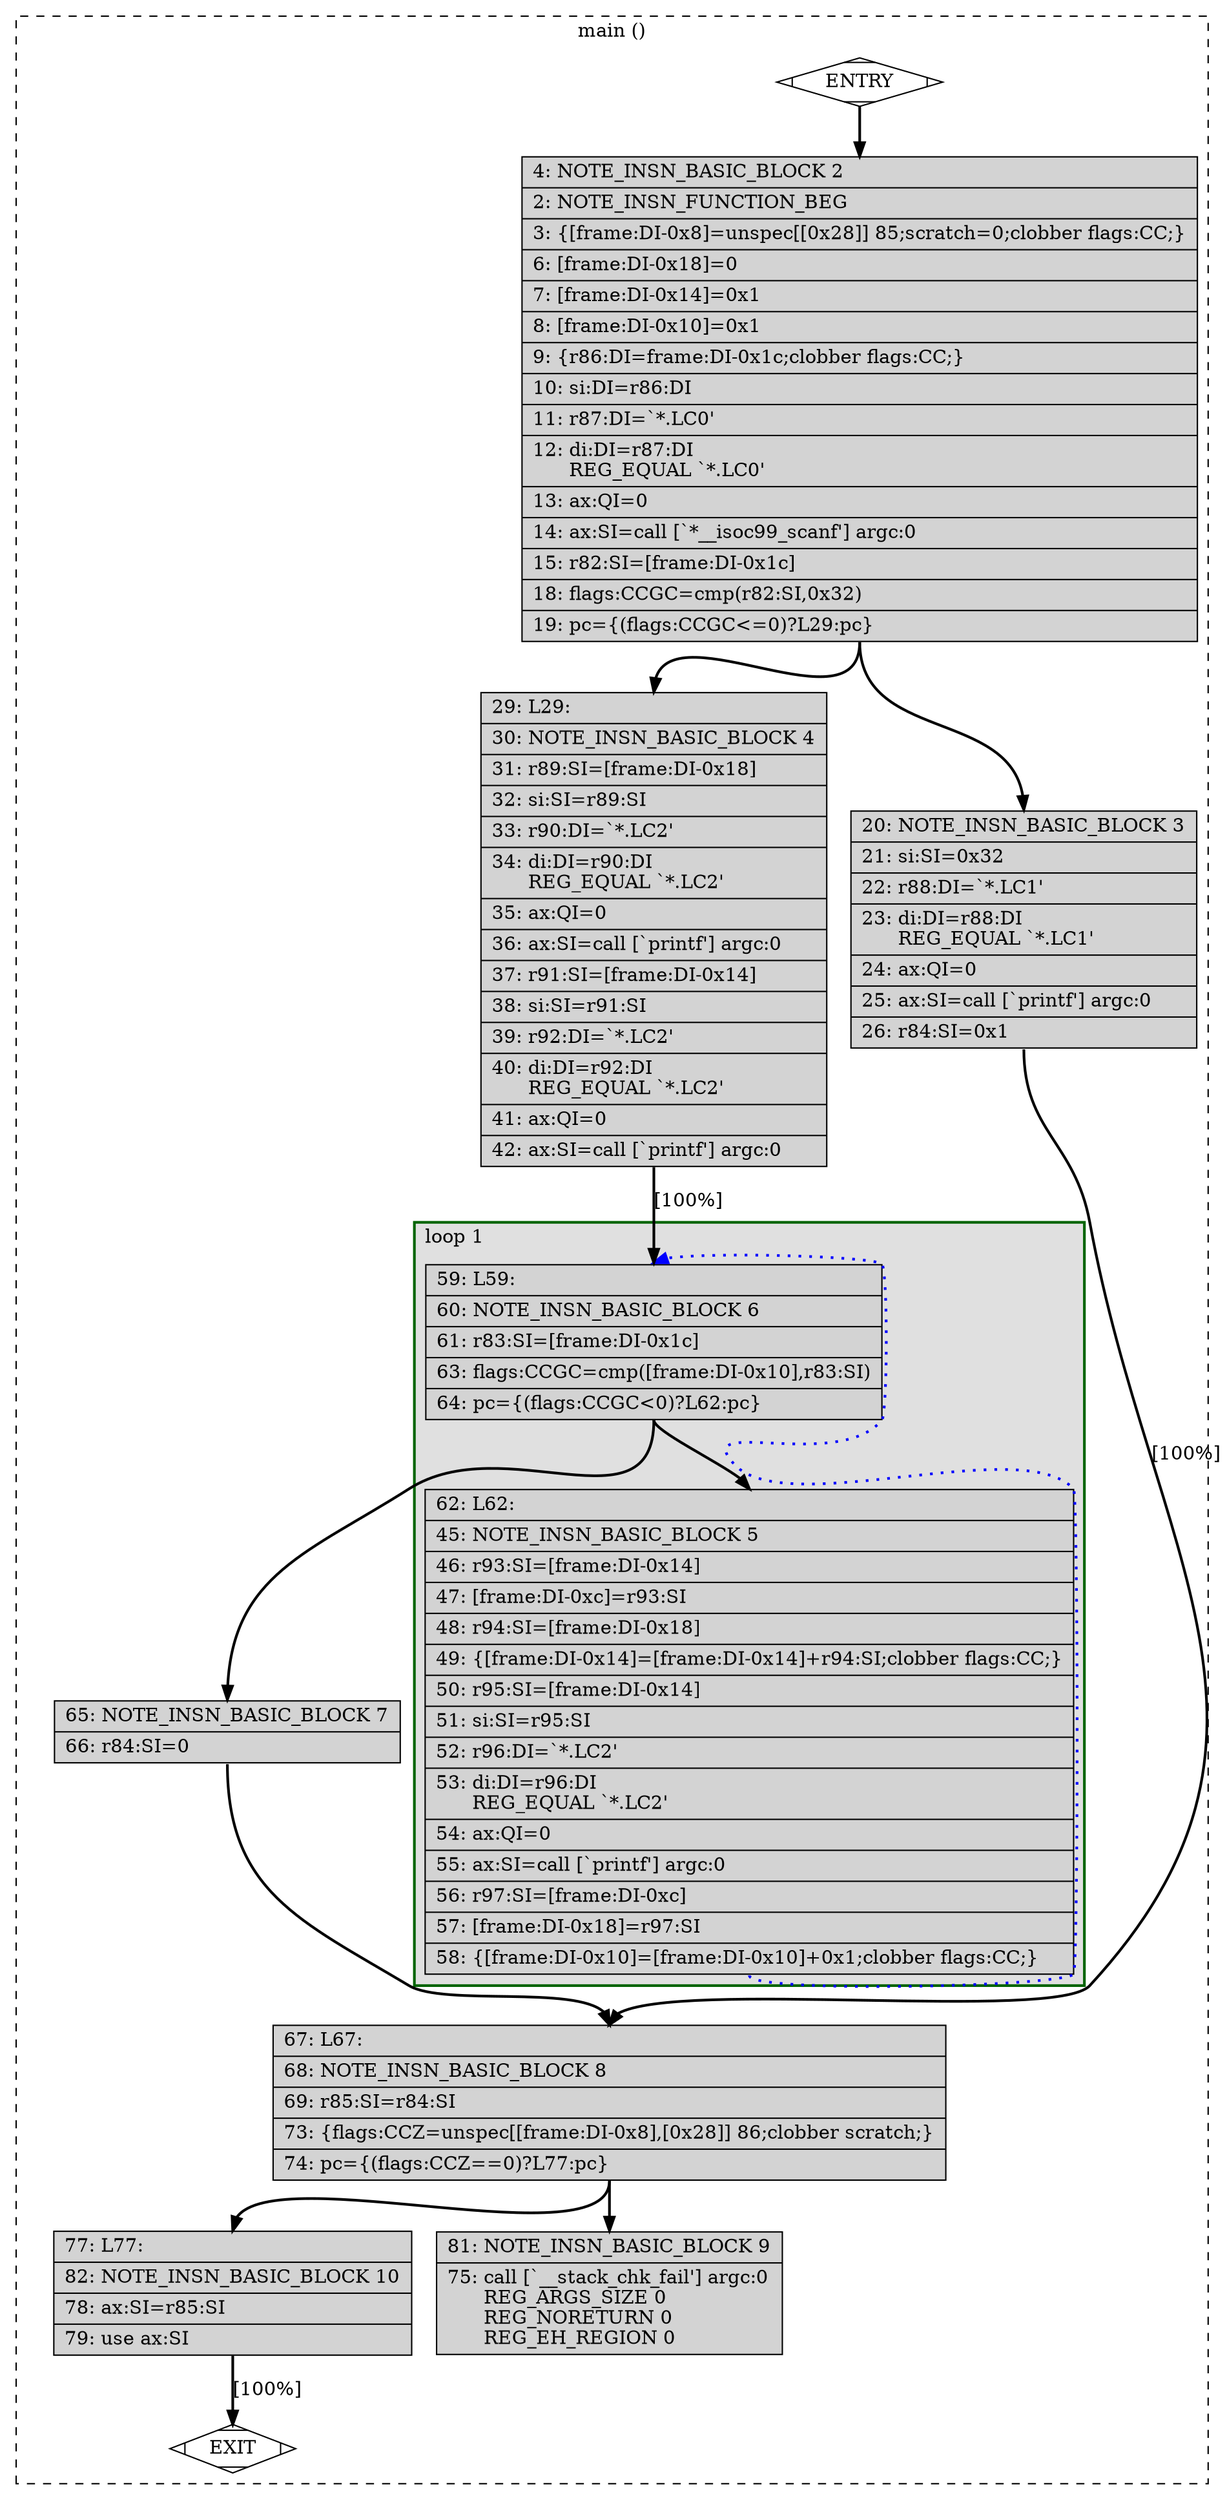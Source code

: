 digraph "main.c.258r.jump" {
overlap=false;
subgraph "cluster_main" {
	style="dashed";
	color="black";
	label="main ()";
	subgraph cluster_0_1 {
	style="filled";
	color="darkgreen";
	fillcolor="grey88";
	label="loop 1";
	labeljust=l;
	penwidth=2;
	fn_0_basic_block_6 [shape=record,style=filled,fillcolor=lightgrey,label="{\ \ \ 59:\ L59:\l\
|\ \ \ 60:\ NOTE_INSN_BASIC_BLOCK\ 6\l\
|\ \ \ 61:\ r83:SI=[frame:DI-0x1c]\l\
|\ \ \ 63:\ flags:CCGC=cmp([frame:DI-0x10],r83:SI)\l\
|\ \ \ 64:\ pc=\{(flags:CCGC\<0)?L62:pc\}\l\
}"];

	fn_0_basic_block_5 [shape=record,style=filled,fillcolor=lightgrey,label="{\ \ \ 62:\ L62:\l\
|\ \ \ 45:\ NOTE_INSN_BASIC_BLOCK\ 5\l\
|\ \ \ 46:\ r93:SI=[frame:DI-0x14]\l\
|\ \ \ 47:\ [frame:DI-0xc]=r93:SI\l\
|\ \ \ 48:\ r94:SI=[frame:DI-0x18]\l\
|\ \ \ 49:\ \{[frame:DI-0x14]=[frame:DI-0x14]+r94:SI;clobber\ flags:CC;\}\l\
|\ \ \ 50:\ r95:SI=[frame:DI-0x14]\l\
|\ \ \ 51:\ si:SI=r95:SI\l\
|\ \ \ 52:\ r96:DI=`*.LC2'\l\
|\ \ \ 53:\ di:DI=r96:DI\l\
\ \ \ \ \ \ REG_EQUAL\ `*.LC2'\l\
|\ \ \ 54:\ ax:QI=0\l\
|\ \ \ 55:\ ax:SI=call\ [`printf']\ argc:0\l\
|\ \ \ 56:\ r97:SI=[frame:DI-0xc]\l\
|\ \ \ 57:\ [frame:DI-0x18]=r97:SI\l\
|\ \ \ 58:\ \{[frame:DI-0x10]=[frame:DI-0x10]+0x1;clobber\ flags:CC;\}\l\
}"];

	}
	fn_0_basic_block_0 [shape=Mdiamond,style=filled,fillcolor=white,label="ENTRY"];

	fn_0_basic_block_1 [shape=Mdiamond,style=filled,fillcolor=white,label="EXIT"];

	fn_0_basic_block_2 [shape=record,style=filled,fillcolor=lightgrey,label="{\ \ \ \ 4:\ NOTE_INSN_BASIC_BLOCK\ 2\l\
|\ \ \ \ 2:\ NOTE_INSN_FUNCTION_BEG\l\
|\ \ \ \ 3:\ \{[frame:DI-0x8]=unspec[[0x28]]\ 85;scratch=0;clobber\ flags:CC;\}\l\
|\ \ \ \ 6:\ [frame:DI-0x18]=0\l\
|\ \ \ \ 7:\ [frame:DI-0x14]=0x1\l\
|\ \ \ \ 8:\ [frame:DI-0x10]=0x1\l\
|\ \ \ \ 9:\ \{r86:DI=frame:DI-0x1c;clobber\ flags:CC;\}\l\
|\ \ \ 10:\ si:DI=r86:DI\l\
|\ \ \ 11:\ r87:DI=`*.LC0'\l\
|\ \ \ 12:\ di:DI=r87:DI\l\
\ \ \ \ \ \ REG_EQUAL\ `*.LC0'\l\
|\ \ \ 13:\ ax:QI=0\l\
|\ \ \ 14:\ ax:SI=call\ [`*__isoc99_scanf']\ argc:0\l\
|\ \ \ 15:\ r82:SI=[frame:DI-0x1c]\l\
|\ \ \ 18:\ flags:CCGC=cmp(r82:SI,0x32)\l\
|\ \ \ 19:\ pc=\{(flags:CCGC\<=0)?L29:pc\}\l\
}"];

	fn_0_basic_block_3 [shape=record,style=filled,fillcolor=lightgrey,label="{\ \ \ 20:\ NOTE_INSN_BASIC_BLOCK\ 3\l\
|\ \ \ 21:\ si:SI=0x32\l\
|\ \ \ 22:\ r88:DI=`*.LC1'\l\
|\ \ \ 23:\ di:DI=r88:DI\l\
\ \ \ \ \ \ REG_EQUAL\ `*.LC1'\l\
|\ \ \ 24:\ ax:QI=0\l\
|\ \ \ 25:\ ax:SI=call\ [`printf']\ argc:0\l\
|\ \ \ 26:\ r84:SI=0x1\l\
}"];

	fn_0_basic_block_4 [shape=record,style=filled,fillcolor=lightgrey,label="{\ \ \ 29:\ L29:\l\
|\ \ \ 30:\ NOTE_INSN_BASIC_BLOCK\ 4\l\
|\ \ \ 31:\ r89:SI=[frame:DI-0x18]\l\
|\ \ \ 32:\ si:SI=r89:SI\l\
|\ \ \ 33:\ r90:DI=`*.LC2'\l\
|\ \ \ 34:\ di:DI=r90:DI\l\
\ \ \ \ \ \ REG_EQUAL\ `*.LC2'\l\
|\ \ \ 35:\ ax:QI=0\l\
|\ \ \ 36:\ ax:SI=call\ [`printf']\ argc:0\l\
|\ \ \ 37:\ r91:SI=[frame:DI-0x14]\l\
|\ \ \ 38:\ si:SI=r91:SI\l\
|\ \ \ 39:\ r92:DI=`*.LC2'\l\
|\ \ \ 40:\ di:DI=r92:DI\l\
\ \ \ \ \ \ REG_EQUAL\ `*.LC2'\l\
|\ \ \ 41:\ ax:QI=0\l\
|\ \ \ 42:\ ax:SI=call\ [`printf']\ argc:0\l\
}"];

	fn_0_basic_block_7 [shape=record,style=filled,fillcolor=lightgrey,label="{\ \ \ 65:\ NOTE_INSN_BASIC_BLOCK\ 7\l\
|\ \ \ 66:\ r84:SI=0\l\
}"];

	fn_0_basic_block_8 [shape=record,style=filled,fillcolor=lightgrey,label="{\ \ \ 67:\ L67:\l\
|\ \ \ 68:\ NOTE_INSN_BASIC_BLOCK\ 8\l\
|\ \ \ 69:\ r85:SI=r84:SI\l\
|\ \ \ 73:\ \{flags:CCZ=unspec[[frame:DI-0x8],[0x28]]\ 86;clobber\ scratch;\}\l\
|\ \ \ 74:\ pc=\{(flags:CCZ==0)?L77:pc\}\l\
}"];

	fn_0_basic_block_9 [shape=record,style=filled,fillcolor=lightgrey,label="{\ \ \ 81:\ NOTE_INSN_BASIC_BLOCK\ 9\l\
|\ \ \ 75:\ call\ [`__stack_chk_fail']\ argc:0\l\
\ \ \ \ \ \ REG_ARGS_SIZE\ 0\l\
\ \ \ \ \ \ REG_NORETURN\ 0\l\
\ \ \ \ \ \ REG_EH_REGION\ 0\l\
}"];

	fn_0_basic_block_10 [shape=record,style=filled,fillcolor=lightgrey,label="{\ \ \ 77:\ L77:\l\
|\ \ \ 82:\ NOTE_INSN_BASIC_BLOCK\ 10\l\
|\ \ \ 78:\ ax:SI=r85:SI\l\
|\ \ \ 79:\ use\ ax:SI\l\
}"];

	fn_0_basic_block_0:s -> fn_0_basic_block_2:n [style="solid,bold",color=black,weight=100,constraint=true];
	fn_0_basic_block_2:s -> fn_0_basic_block_3:n [style="solid,bold",color=black,weight=100,constraint=true];
	fn_0_basic_block_2:s -> fn_0_basic_block_4:n [style="solid,bold",color=black,weight=10,constraint=true];
	fn_0_basic_block_3:s -> fn_0_basic_block_8:n [style="solid,bold",color=black,weight=100,constraint=true,label="[100%]"];
	fn_0_basic_block_4:s -> fn_0_basic_block_6:n [style="solid,bold",color=black,weight=100,constraint=true,label="[100%]"];
	fn_0_basic_block_5:s -> fn_0_basic_block_6:n [style="dotted,bold",color=blue,weight=10,constraint=false];
	fn_0_basic_block_6:s -> fn_0_basic_block_5:n [style="solid,bold",color=black,weight=10,constraint=true];
	fn_0_basic_block_6:s -> fn_0_basic_block_7:n [style="solid,bold",color=black,weight=100,constraint=true];
	fn_0_basic_block_7:s -> fn_0_basic_block_8:n [style="solid,bold",color=black,weight=100,constraint=true];
	fn_0_basic_block_8:s -> fn_0_basic_block_10:n [style="solid,bold",color=black,weight=10,constraint=true];
	fn_0_basic_block_8:s -> fn_0_basic_block_9:n [style="solid,bold",color=black,weight=100,constraint=true];
	fn_0_basic_block_10:s -> fn_0_basic_block_1:n [style="solid,bold",color=black,weight=100,constraint=true,label="[100%]"];
	fn_0_basic_block_0:s -> fn_0_basic_block_1:n [style="invis",constraint=true];
}
}
